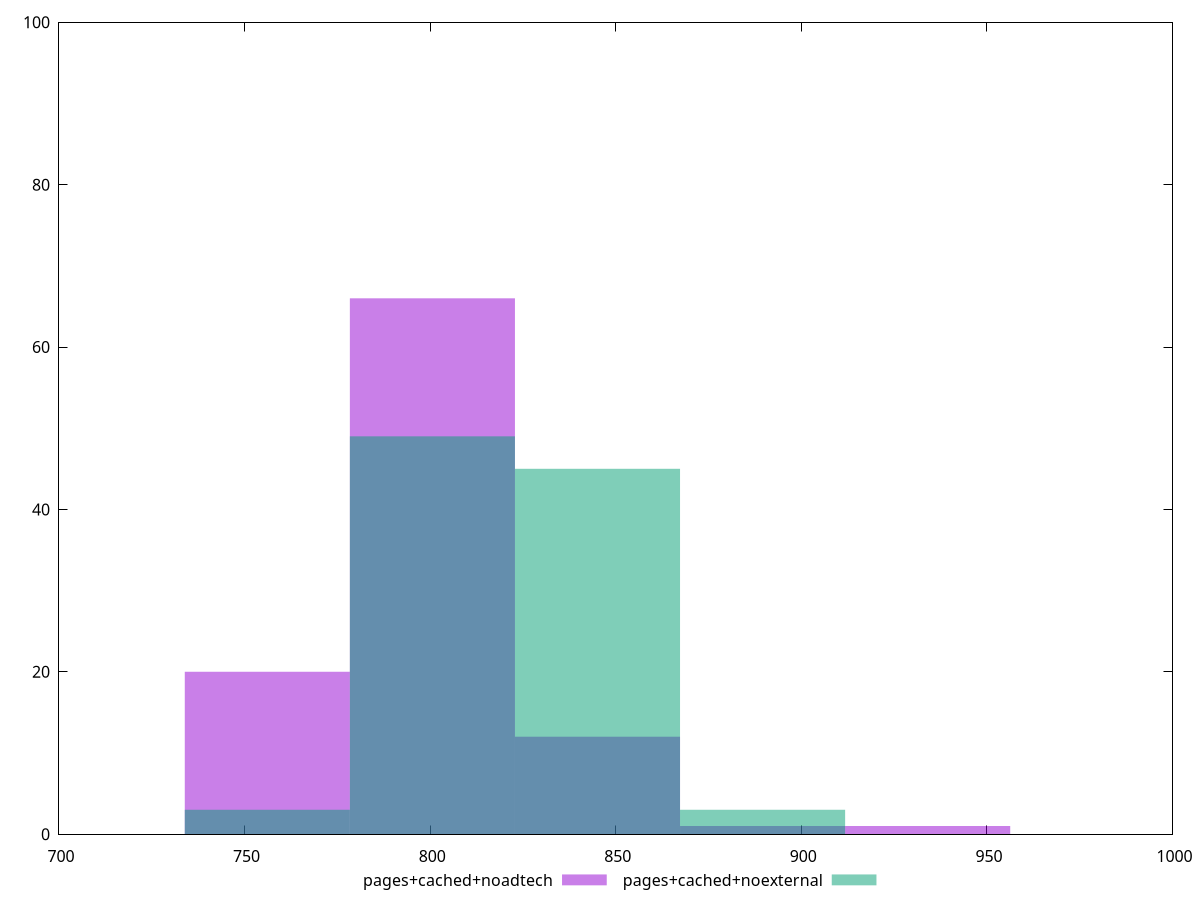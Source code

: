 reset
set terminal svg size 640, 500 enhanced background rgb 'white'
set output "report_00007_2020-12-11T15:55:29.892Z/mainthread-work-breakdown/comparison/histogram/4_vs_5.svg"

$pagesCachedNoadtech <<EOF
800.604104477134 66
756.1260986728488 20
845.0821102814193 12
889.5601160857045 1
934.0381218899897 1
EOF

$pagesCachedNoexternal <<EOF
800.604104477134 49
845.0821102814193 45
756.1260986728488 3
889.5601160857045 3
EOF

set key outside below
set boxwidth 44.478005804285225
set yrange [0:100]
set style fill transparent solid 0.5 noborder

plot \
  $pagesCachedNoadtech title "pages+cached+noadtech" with boxes, \
  $pagesCachedNoexternal title "pages+cached+noexternal" with boxes, \


reset